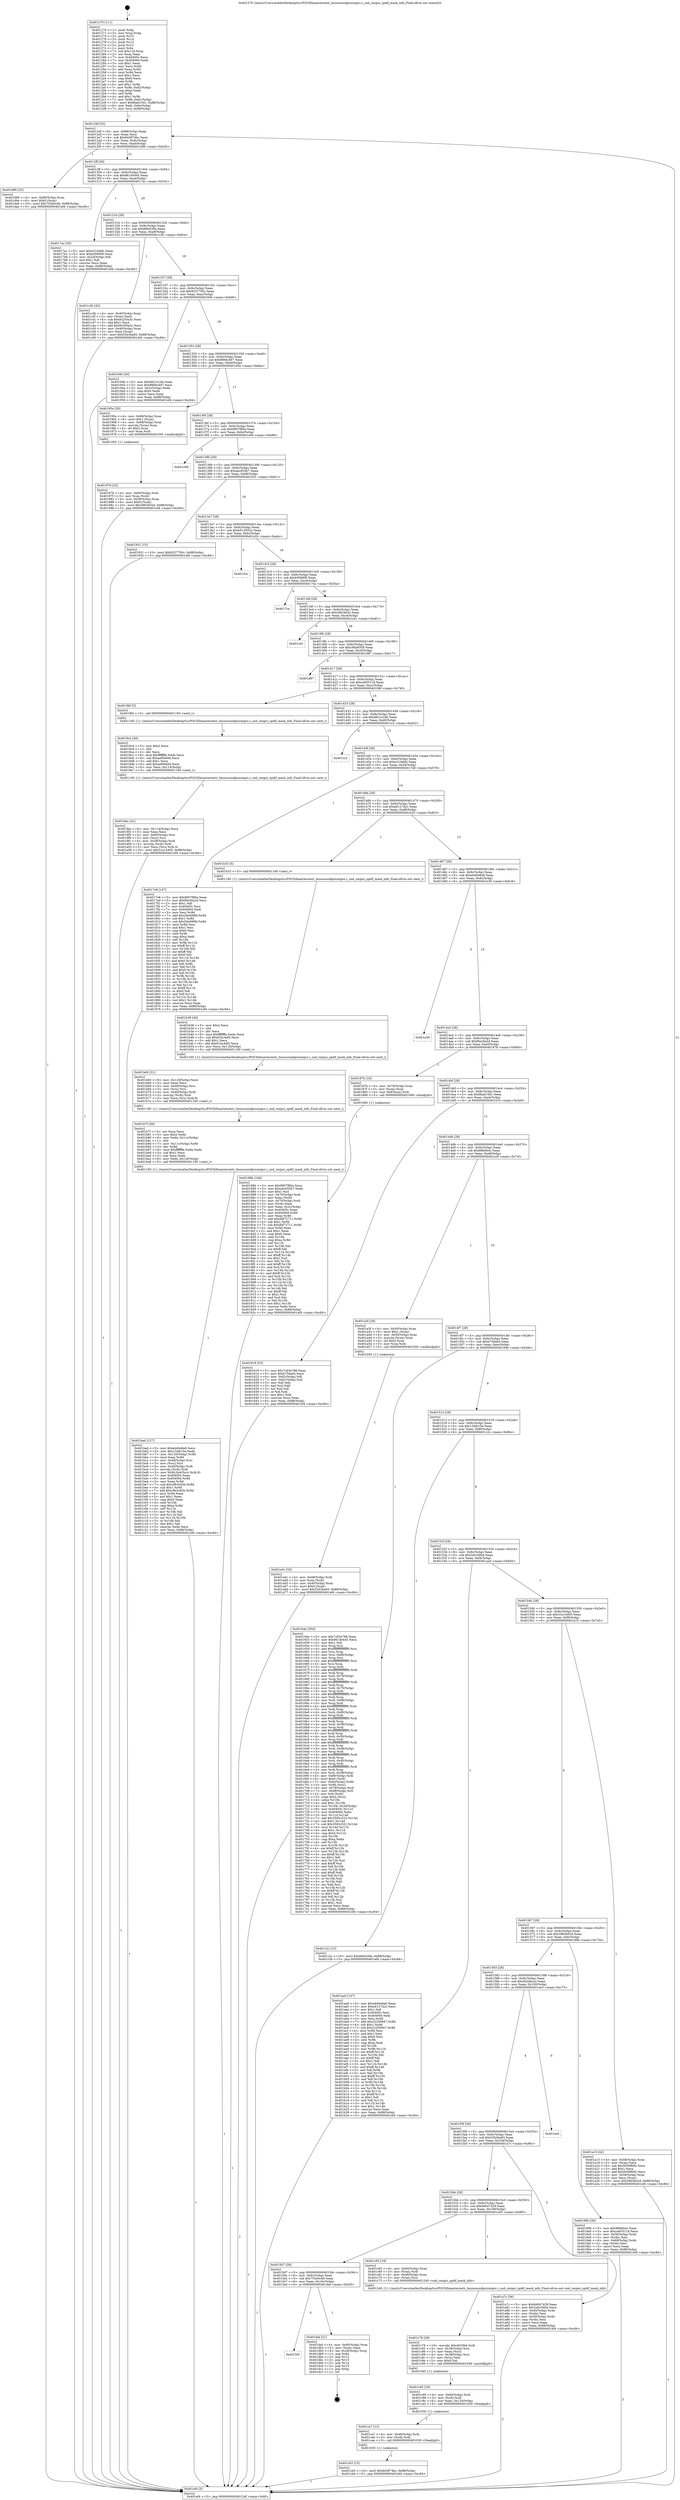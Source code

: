 digraph "0x401270" {
  label = "0x401270 (/mnt/c/Users/mathe/Desktop/tcc/POCII/binaries/extr_linuxsoundpcicmipci.c_snd_cmipci_spdif_mask_info_Final-ollvm.out::main(0))"
  labelloc = "t"
  node[shape=record]

  Entry [label="",width=0.3,height=0.3,shape=circle,fillcolor=black,style=filled]
  "0x4012df" [label="{
     0x4012df [32]\l
     | [instrs]\l
     &nbsp;&nbsp;0x4012df \<+6\>: mov -0x88(%rbp),%eax\l
     &nbsp;&nbsp;0x4012e5 \<+2\>: mov %eax,%ecx\l
     &nbsp;&nbsp;0x4012e7 \<+6\>: sub $0x843874bc,%ecx\l
     &nbsp;&nbsp;0x4012ed \<+6\>: mov %eax,-0x9c(%rbp)\l
     &nbsp;&nbsp;0x4012f3 \<+6\>: mov %ecx,-0xa0(%rbp)\l
     &nbsp;&nbsp;0x4012f9 \<+6\>: je 0000000000401d96 \<main+0xb26\>\l
  }"]
  "0x401d96" [label="{
     0x401d96 [25]\l
     | [instrs]\l
     &nbsp;&nbsp;0x401d96 \<+4\>: mov -0x80(%rbp),%rax\l
     &nbsp;&nbsp;0x401d9a \<+6\>: movl $0x0,(%rax)\l
     &nbsp;&nbsp;0x401da0 \<+10\>: movl $0x753e0c46,-0x88(%rbp)\l
     &nbsp;&nbsp;0x401daa \<+5\>: jmp 0000000000401ef4 \<main+0xc84\>\l
  }"]
  "0x4012ff" [label="{
     0x4012ff [28]\l
     | [instrs]\l
     &nbsp;&nbsp;0x4012ff \<+5\>: jmp 0000000000401304 \<main+0x94\>\l
     &nbsp;&nbsp;0x401304 \<+6\>: mov -0x9c(%rbp),%eax\l
     &nbsp;&nbsp;0x40130a \<+5\>: sub $0x86140445,%eax\l
     &nbsp;&nbsp;0x40130f \<+6\>: mov %eax,-0xa4(%rbp)\l
     &nbsp;&nbsp;0x401315 \<+6\>: je 00000000004017ac \<main+0x53c\>\l
  }"]
  Exit [label="",width=0.3,height=0.3,shape=circle,fillcolor=black,style=filled,peripheries=2]
  "0x4017ac" [label="{
     0x4017ac [30]\l
     | [instrs]\l
     &nbsp;&nbsp;0x4017ac \<+5\>: mov $0xe310abfc,%eax\l
     &nbsp;&nbsp;0x4017b1 \<+5\>: mov $0xb5f4f4f0,%ecx\l
     &nbsp;&nbsp;0x4017b6 \<+3\>: mov -0x2d(%rbp),%dl\l
     &nbsp;&nbsp;0x4017b9 \<+3\>: test $0x1,%dl\l
     &nbsp;&nbsp;0x4017bc \<+3\>: cmovne %ecx,%eax\l
     &nbsp;&nbsp;0x4017bf \<+6\>: mov %eax,-0x88(%rbp)\l
     &nbsp;&nbsp;0x4017c5 \<+5\>: jmp 0000000000401ef4 \<main+0xc84\>\l
  }"]
  "0x40131b" [label="{
     0x40131b [28]\l
     | [instrs]\l
     &nbsp;&nbsp;0x40131b \<+5\>: jmp 0000000000401320 \<main+0xb0\>\l
     &nbsp;&nbsp;0x401320 \<+6\>: mov -0x9c(%rbp),%eax\l
     &nbsp;&nbsp;0x401326 \<+5\>: sub $0x8fdc639a,%eax\l
     &nbsp;&nbsp;0x40132b \<+6\>: mov %eax,-0xa8(%rbp)\l
     &nbsp;&nbsp;0x401331 \<+6\>: je 0000000000401c3b \<main+0x9cb\>\l
  }"]
  "0x4015f3" [label="{
     0x4015f3\l
  }", style=dashed]
  "0x401c3b" [label="{
     0x401c3b [42]\l
     | [instrs]\l
     &nbsp;&nbsp;0x401c3b \<+4\>: mov -0x40(%rbp),%rax\l
     &nbsp;&nbsp;0x401c3f \<+2\>: mov (%rax),%ecx\l
     &nbsp;&nbsp;0x401c41 \<+6\>: sub $0x9c250a3c,%ecx\l
     &nbsp;&nbsp;0x401c47 \<+3\>: add $0x1,%ecx\l
     &nbsp;&nbsp;0x401c4a \<+6\>: add $0x9c250a3c,%ecx\l
     &nbsp;&nbsp;0x401c50 \<+4\>: mov -0x40(%rbp),%rax\l
     &nbsp;&nbsp;0x401c54 \<+2\>: mov %ecx,(%rax)\l
     &nbsp;&nbsp;0x401c56 \<+10\>: movl $0x52b3ba93,-0x88(%rbp)\l
     &nbsp;&nbsp;0x401c60 \<+5\>: jmp 0000000000401ef4 \<main+0xc84\>\l
  }"]
  "0x401337" [label="{
     0x401337 [28]\l
     | [instrs]\l
     &nbsp;&nbsp;0x401337 \<+5\>: jmp 000000000040133c \<main+0xcc\>\l
     &nbsp;&nbsp;0x40133c \<+6\>: mov -0x9c(%rbp),%eax\l
     &nbsp;&nbsp;0x401342 \<+5\>: sub $0x9237795c,%eax\l
     &nbsp;&nbsp;0x401347 \<+6\>: mov %eax,-0xac(%rbp)\l
     &nbsp;&nbsp;0x40134d \<+6\>: je 0000000000401940 \<main+0x6d0\>\l
  }"]
  "0x401daf" [label="{
     0x401daf [21]\l
     | [instrs]\l
     &nbsp;&nbsp;0x401daf \<+4\>: mov -0x80(%rbp),%rax\l
     &nbsp;&nbsp;0x401db3 \<+2\>: mov (%rax),%eax\l
     &nbsp;&nbsp;0x401db5 \<+4\>: lea -0x28(%rbp),%rsp\l
     &nbsp;&nbsp;0x401db9 \<+1\>: pop %rbx\l
     &nbsp;&nbsp;0x401dba \<+2\>: pop %r12\l
     &nbsp;&nbsp;0x401dbc \<+2\>: pop %r13\l
     &nbsp;&nbsp;0x401dbe \<+2\>: pop %r14\l
     &nbsp;&nbsp;0x401dc0 \<+2\>: pop %r15\l
     &nbsp;&nbsp;0x401dc2 \<+1\>: pop %rbp\l
     &nbsp;&nbsp;0x401dc3 \<+1\>: ret\l
  }"]
  "0x401940" [label="{
     0x401940 [30]\l
     | [instrs]\l
     &nbsp;&nbsp;0x401940 \<+5\>: mov $0xd921e1b6,%eax\l
     &nbsp;&nbsp;0x401945 \<+5\>: mov $0x9884c497,%ecx\l
     &nbsp;&nbsp;0x40194a \<+3\>: mov -0x2c(%rbp),%edx\l
     &nbsp;&nbsp;0x40194d \<+3\>: cmp $0x0,%edx\l
     &nbsp;&nbsp;0x401950 \<+3\>: cmove %ecx,%eax\l
     &nbsp;&nbsp;0x401953 \<+6\>: mov %eax,-0x88(%rbp)\l
     &nbsp;&nbsp;0x401959 \<+5\>: jmp 0000000000401ef4 \<main+0xc84\>\l
  }"]
  "0x401353" [label="{
     0x401353 [28]\l
     | [instrs]\l
     &nbsp;&nbsp;0x401353 \<+5\>: jmp 0000000000401358 \<main+0xe8\>\l
     &nbsp;&nbsp;0x401358 \<+6\>: mov -0x9c(%rbp),%eax\l
     &nbsp;&nbsp;0x40135e \<+5\>: sub $0x9884c497,%eax\l
     &nbsp;&nbsp;0x401363 \<+6\>: mov %eax,-0xb0(%rbp)\l
     &nbsp;&nbsp;0x401369 \<+6\>: je 000000000040195e \<main+0x6ee\>\l
  }"]
  "0x401cb3" [label="{
     0x401cb3 [15]\l
     | [instrs]\l
     &nbsp;&nbsp;0x401cb3 \<+10\>: movl $0x843874bc,-0x88(%rbp)\l
     &nbsp;&nbsp;0x401cbd \<+5\>: jmp 0000000000401ef4 \<main+0xc84\>\l
  }"]
  "0x40195e" [label="{
     0x40195e [29]\l
     | [instrs]\l
     &nbsp;&nbsp;0x40195e \<+4\>: mov -0x68(%rbp),%rax\l
     &nbsp;&nbsp;0x401962 \<+6\>: movl $0x1,(%rax)\l
     &nbsp;&nbsp;0x401968 \<+4\>: mov -0x68(%rbp),%rax\l
     &nbsp;&nbsp;0x40196c \<+3\>: movslq (%rax),%rax\l
     &nbsp;&nbsp;0x40196f \<+4\>: shl $0x2,%rax\l
     &nbsp;&nbsp;0x401973 \<+3\>: mov %rax,%rdi\l
     &nbsp;&nbsp;0x401976 \<+5\>: call 0000000000401050 \<malloc@plt\>\l
     | [calls]\l
     &nbsp;&nbsp;0x401050 \{1\} (unknown)\l
  }"]
  "0x40136f" [label="{
     0x40136f [28]\l
     | [instrs]\l
     &nbsp;&nbsp;0x40136f \<+5\>: jmp 0000000000401374 \<main+0x104\>\l
     &nbsp;&nbsp;0x401374 \<+6\>: mov -0x9c(%rbp),%eax\l
     &nbsp;&nbsp;0x40137a \<+5\>: sub $0x9907f80a,%eax\l
     &nbsp;&nbsp;0x40137f \<+6\>: mov %eax,-0xb4(%rbp)\l
     &nbsp;&nbsp;0x401385 \<+6\>: je 0000000000401e09 \<main+0xb99\>\l
  }"]
  "0x401ca7" [label="{
     0x401ca7 [12]\l
     | [instrs]\l
     &nbsp;&nbsp;0x401ca7 \<+4\>: mov -0x48(%rbp),%rdi\l
     &nbsp;&nbsp;0x401cab \<+3\>: mov (%rdi),%rdi\l
     &nbsp;&nbsp;0x401cae \<+5\>: call 0000000000401030 \<free@plt\>\l
     | [calls]\l
     &nbsp;&nbsp;0x401030 \{1\} (unknown)\l
  }"]
  "0x401e09" [label="{
     0x401e09\l
  }", style=dashed]
  "0x40138b" [label="{
     0x40138b [28]\l
     | [instrs]\l
     &nbsp;&nbsp;0x40138b \<+5\>: jmp 0000000000401390 \<main+0x120\>\l
     &nbsp;&nbsp;0x401390 \<+6\>: mov -0x9c(%rbp),%eax\l
     &nbsp;&nbsp;0x401396 \<+5\>: sub $0xabc655b7,%eax\l
     &nbsp;&nbsp;0x40139b \<+6\>: mov %eax,-0xb8(%rbp)\l
     &nbsp;&nbsp;0x4013a1 \<+6\>: je 0000000000401931 \<main+0x6c1\>\l
  }"]
  "0x401c95" [label="{
     0x401c95 [18]\l
     | [instrs]\l
     &nbsp;&nbsp;0x401c95 \<+4\>: mov -0x60(%rbp),%rdi\l
     &nbsp;&nbsp;0x401c99 \<+3\>: mov (%rdi),%rdi\l
     &nbsp;&nbsp;0x401c9c \<+6\>: mov %eax,-0x124(%rbp)\l
     &nbsp;&nbsp;0x401ca2 \<+5\>: call 0000000000401030 \<free@plt\>\l
     | [calls]\l
     &nbsp;&nbsp;0x401030 \{1\} (unknown)\l
  }"]
  "0x401931" [label="{
     0x401931 [15]\l
     | [instrs]\l
     &nbsp;&nbsp;0x401931 \<+10\>: movl $0x9237795c,-0x88(%rbp)\l
     &nbsp;&nbsp;0x40193b \<+5\>: jmp 0000000000401ef4 \<main+0xc84\>\l
  }"]
  "0x4013a7" [label="{
     0x4013a7 [28]\l
     | [instrs]\l
     &nbsp;&nbsp;0x4013a7 \<+5\>: jmp 00000000004013ac \<main+0x13c\>\l
     &nbsp;&nbsp;0x4013ac \<+6\>: mov -0x9c(%rbp),%eax\l
     &nbsp;&nbsp;0x4013b2 \<+5\>: sub $0xb0129322,%eax\l
     &nbsp;&nbsp;0x4013b7 \<+6\>: mov %eax,-0xbc(%rbp)\l
     &nbsp;&nbsp;0x4013bd \<+6\>: je 0000000000401d2c \<main+0xabc\>\l
  }"]
  "0x401c78" [label="{
     0x401c78 [29]\l
     | [instrs]\l
     &nbsp;&nbsp;0x401c78 \<+10\>: movabs $0x4020b6,%rdi\l
     &nbsp;&nbsp;0x401c82 \<+4\>: mov -0x38(%rbp),%rsi\l
     &nbsp;&nbsp;0x401c86 \<+2\>: mov %eax,(%rsi)\l
     &nbsp;&nbsp;0x401c88 \<+4\>: mov -0x38(%rbp),%rsi\l
     &nbsp;&nbsp;0x401c8c \<+2\>: mov (%rsi),%esi\l
     &nbsp;&nbsp;0x401c8e \<+2\>: mov $0x0,%al\l
     &nbsp;&nbsp;0x401c90 \<+5\>: call 0000000000401040 \<printf@plt\>\l
     | [calls]\l
     &nbsp;&nbsp;0x401040 \{1\} (unknown)\l
  }"]
  "0x401d2c" [label="{
     0x401d2c\l
  }", style=dashed]
  "0x4013c3" [label="{
     0x4013c3 [28]\l
     | [instrs]\l
     &nbsp;&nbsp;0x4013c3 \<+5\>: jmp 00000000004013c8 \<main+0x158\>\l
     &nbsp;&nbsp;0x4013c8 \<+6\>: mov -0x9c(%rbp),%eax\l
     &nbsp;&nbsp;0x4013ce \<+5\>: sub $0xb5f4f4f0,%eax\l
     &nbsp;&nbsp;0x4013d3 \<+6\>: mov %eax,-0xc0(%rbp)\l
     &nbsp;&nbsp;0x4013d9 \<+6\>: je 00000000004017ca \<main+0x55a\>\l
  }"]
  "0x4015d7" [label="{
     0x4015d7 [28]\l
     | [instrs]\l
     &nbsp;&nbsp;0x4015d7 \<+5\>: jmp 00000000004015dc \<main+0x36c\>\l
     &nbsp;&nbsp;0x4015dc \<+6\>: mov -0x9c(%rbp),%eax\l
     &nbsp;&nbsp;0x4015e2 \<+5\>: sub $0x753e0c46,%eax\l
     &nbsp;&nbsp;0x4015e7 \<+6\>: mov %eax,-0x10c(%rbp)\l
     &nbsp;&nbsp;0x4015ed \<+6\>: je 0000000000401daf \<main+0xb3f\>\l
  }"]
  "0x4017ca" [label="{
     0x4017ca\l
  }", style=dashed]
  "0x4013df" [label="{
     0x4013df [28]\l
     | [instrs]\l
     &nbsp;&nbsp;0x4013df \<+5\>: jmp 00000000004013e4 \<main+0x174\>\l
     &nbsp;&nbsp;0x4013e4 \<+6\>: mov -0x9c(%rbp),%eax\l
     &nbsp;&nbsp;0x4013ea \<+5\>: sub $0xc692463c,%eax\l
     &nbsp;&nbsp;0x4013ef \<+6\>: mov %eax,-0xc4(%rbp)\l
     &nbsp;&nbsp;0x4013f5 \<+6\>: je 0000000000401cd1 \<main+0xa61\>\l
  }"]
  "0x401c65" [label="{
     0x401c65 [19]\l
     | [instrs]\l
     &nbsp;&nbsp;0x401c65 \<+4\>: mov -0x60(%rbp),%rax\l
     &nbsp;&nbsp;0x401c69 \<+3\>: mov (%rax),%rdi\l
     &nbsp;&nbsp;0x401c6c \<+4\>: mov -0x48(%rbp),%rax\l
     &nbsp;&nbsp;0x401c70 \<+3\>: mov (%rax),%rsi\l
     &nbsp;&nbsp;0x401c73 \<+5\>: call 0000000000401240 \<snd_cmipci_spdif_mask_info\>\l
     | [calls]\l
     &nbsp;&nbsp;0x401240 \{1\} (/mnt/c/Users/mathe/Desktop/tcc/POCII/binaries/extr_linuxsoundpcicmipci.c_snd_cmipci_spdif_mask_info_Final-ollvm.out::snd_cmipci_spdif_mask_info)\l
  }"]
  "0x401cd1" [label="{
     0x401cd1\l
  }", style=dashed]
  "0x4013fb" [label="{
     0x4013fb [28]\l
     | [instrs]\l
     &nbsp;&nbsp;0x4013fb \<+5\>: jmp 0000000000401400 \<main+0x190\>\l
     &nbsp;&nbsp;0x401400 \<+6\>: mov -0x9c(%rbp),%eax\l
     &nbsp;&nbsp;0x401406 \<+5\>: sub $0xc9da9358,%eax\l
     &nbsp;&nbsp;0x40140b \<+6\>: mov %eax,-0xc8(%rbp)\l
     &nbsp;&nbsp;0x401411 \<+6\>: je 0000000000401d87 \<main+0xb17\>\l
  }"]
  "0x401bad" [label="{
     0x401bad [127]\l
     | [instrs]\l
     &nbsp;&nbsp;0x401bad \<+5\>: mov $0xeb40e6e6,%ecx\l
     &nbsp;&nbsp;0x401bb2 \<+5\>: mov $0x134fe15a,%edx\l
     &nbsp;&nbsp;0x401bb7 \<+7\>: mov -0x120(%rbp),%r8d\l
     &nbsp;&nbsp;0x401bbe \<+4\>: imul %eax,%r8d\l
     &nbsp;&nbsp;0x401bc2 \<+4\>: mov -0x48(%rbp),%rsi\l
     &nbsp;&nbsp;0x401bc6 \<+3\>: mov (%rsi),%rsi\l
     &nbsp;&nbsp;0x401bc9 \<+4\>: mov -0x40(%rbp),%rdi\l
     &nbsp;&nbsp;0x401bcd \<+3\>: movslq (%rdi),%rdi\l
     &nbsp;&nbsp;0x401bd0 \<+5\>: mov %r8d,0x4(%rsi,%rdi,8)\l
     &nbsp;&nbsp;0x401bd5 \<+7\>: mov 0x40405c,%eax\l
     &nbsp;&nbsp;0x401bdc \<+8\>: mov 0x404064,%r8d\l
     &nbsp;&nbsp;0x401be4 \<+3\>: mov %eax,%r9d\l
     &nbsp;&nbsp;0x401be7 \<+7\>: sub $0xc9b3c82b,%r9d\l
     &nbsp;&nbsp;0x401bee \<+4\>: sub $0x1,%r9d\l
     &nbsp;&nbsp;0x401bf2 \<+7\>: add $0xc9b3c82b,%r9d\l
     &nbsp;&nbsp;0x401bf9 \<+4\>: imul %r9d,%eax\l
     &nbsp;&nbsp;0x401bfd \<+3\>: and $0x1,%eax\l
     &nbsp;&nbsp;0x401c00 \<+3\>: cmp $0x0,%eax\l
     &nbsp;&nbsp;0x401c03 \<+4\>: sete %r10b\l
     &nbsp;&nbsp;0x401c07 \<+4\>: cmp $0xa,%r8d\l
     &nbsp;&nbsp;0x401c0b \<+4\>: setl %r11b\l
     &nbsp;&nbsp;0x401c0f \<+3\>: mov %r10b,%bl\l
     &nbsp;&nbsp;0x401c12 \<+3\>: and %r11b,%bl\l
     &nbsp;&nbsp;0x401c15 \<+3\>: xor %r11b,%r10b\l
     &nbsp;&nbsp;0x401c18 \<+3\>: or %r10b,%bl\l
     &nbsp;&nbsp;0x401c1b \<+3\>: test $0x1,%bl\l
     &nbsp;&nbsp;0x401c1e \<+3\>: cmovne %edx,%ecx\l
     &nbsp;&nbsp;0x401c21 \<+6\>: mov %ecx,-0x88(%rbp)\l
     &nbsp;&nbsp;0x401c27 \<+5\>: jmp 0000000000401ef4 \<main+0xc84\>\l
  }"]
  "0x401d87" [label="{
     0x401d87\l
  }", style=dashed]
  "0x401417" [label="{
     0x401417 [28]\l
     | [instrs]\l
     &nbsp;&nbsp;0x401417 \<+5\>: jmp 000000000040141c \<main+0x1ac\>\l
     &nbsp;&nbsp;0x40141c \<+6\>: mov -0x9c(%rbp),%eax\l
     &nbsp;&nbsp;0x401422 \<+5\>: sub $0xca655118,%eax\l
     &nbsp;&nbsp;0x401427 \<+6\>: mov %eax,-0xcc(%rbp)\l
     &nbsp;&nbsp;0x40142d \<+6\>: je 00000000004019bf \<main+0x74f\>\l
  }"]
  "0x401b7f" [label="{
     0x401b7f [46]\l
     | [instrs]\l
     &nbsp;&nbsp;0x401b7f \<+2\>: xor %ecx,%ecx\l
     &nbsp;&nbsp;0x401b81 \<+5\>: mov $0x2,%edx\l
     &nbsp;&nbsp;0x401b86 \<+6\>: mov %edx,-0x11c(%rbp)\l
     &nbsp;&nbsp;0x401b8c \<+1\>: cltd\l
     &nbsp;&nbsp;0x401b8d \<+7\>: mov -0x11c(%rbp),%r8d\l
     &nbsp;&nbsp;0x401b94 \<+3\>: idiv %r8d\l
     &nbsp;&nbsp;0x401b97 \<+6\>: imul $0xfffffffe,%edx,%edx\l
     &nbsp;&nbsp;0x401b9d \<+3\>: sub $0x1,%ecx\l
     &nbsp;&nbsp;0x401ba0 \<+2\>: sub %ecx,%edx\l
     &nbsp;&nbsp;0x401ba2 \<+6\>: mov %edx,-0x120(%rbp)\l
     &nbsp;&nbsp;0x401ba8 \<+5\>: call 0000000000401160 \<next_i\>\l
     | [calls]\l
     &nbsp;&nbsp;0x401160 \{1\} (/mnt/c/Users/mathe/Desktop/tcc/POCII/binaries/extr_linuxsoundpcicmipci.c_snd_cmipci_spdif_mask_info_Final-ollvm.out::next_i)\l
  }"]
  "0x4019bf" [label="{
     0x4019bf [5]\l
     | [instrs]\l
     &nbsp;&nbsp;0x4019bf \<+5\>: call 0000000000401160 \<next_i\>\l
     | [calls]\l
     &nbsp;&nbsp;0x401160 \{1\} (/mnt/c/Users/mathe/Desktop/tcc/POCII/binaries/extr_linuxsoundpcicmipci.c_snd_cmipci_spdif_mask_info_Final-ollvm.out::next_i)\l
  }"]
  "0x401433" [label="{
     0x401433 [28]\l
     | [instrs]\l
     &nbsp;&nbsp;0x401433 \<+5\>: jmp 0000000000401438 \<main+0x1c8\>\l
     &nbsp;&nbsp;0x401438 \<+6\>: mov -0x9c(%rbp),%eax\l
     &nbsp;&nbsp;0x40143e \<+5\>: sub $0xd921e1b6,%eax\l
     &nbsp;&nbsp;0x401443 \<+6\>: mov %eax,-0xd0(%rbp)\l
     &nbsp;&nbsp;0x401449 \<+6\>: je 0000000000401cc2 \<main+0xa52\>\l
  }"]
  "0x401b60" [label="{
     0x401b60 [31]\l
     | [instrs]\l
     &nbsp;&nbsp;0x401b60 \<+6\>: mov -0x118(%rbp),%ecx\l
     &nbsp;&nbsp;0x401b66 \<+3\>: imul %eax,%ecx\l
     &nbsp;&nbsp;0x401b69 \<+4\>: mov -0x48(%rbp),%rsi\l
     &nbsp;&nbsp;0x401b6d \<+3\>: mov (%rsi),%rsi\l
     &nbsp;&nbsp;0x401b70 \<+4\>: mov -0x40(%rbp),%rdi\l
     &nbsp;&nbsp;0x401b74 \<+3\>: movslq (%rdi),%rdi\l
     &nbsp;&nbsp;0x401b77 \<+3\>: mov %ecx,(%rsi,%rdi,8)\l
     &nbsp;&nbsp;0x401b7a \<+5\>: call 0000000000401160 \<next_i\>\l
     | [calls]\l
     &nbsp;&nbsp;0x401160 \{1\} (/mnt/c/Users/mathe/Desktop/tcc/POCII/binaries/extr_linuxsoundpcicmipci.c_snd_cmipci_spdif_mask_info_Final-ollvm.out::next_i)\l
  }"]
  "0x401cc2" [label="{
     0x401cc2\l
  }", style=dashed]
  "0x40144f" [label="{
     0x40144f [28]\l
     | [instrs]\l
     &nbsp;&nbsp;0x40144f \<+5\>: jmp 0000000000401454 \<main+0x1e4\>\l
     &nbsp;&nbsp;0x401454 \<+6\>: mov -0x9c(%rbp),%eax\l
     &nbsp;&nbsp;0x40145a \<+5\>: sub $0xe310abfc,%eax\l
     &nbsp;&nbsp;0x40145f \<+6\>: mov %eax,-0xd4(%rbp)\l
     &nbsp;&nbsp;0x401465 \<+6\>: je 00000000004017e8 \<main+0x578\>\l
  }"]
  "0x401b38" [label="{
     0x401b38 [40]\l
     | [instrs]\l
     &nbsp;&nbsp;0x401b38 \<+5\>: mov $0x2,%ecx\l
     &nbsp;&nbsp;0x401b3d \<+1\>: cltd\l
     &nbsp;&nbsp;0x401b3e \<+2\>: idiv %ecx\l
     &nbsp;&nbsp;0x401b40 \<+6\>: imul $0xfffffffe,%edx,%ecx\l
     &nbsp;&nbsp;0x401b46 \<+6\>: sub $0x61bc4df3,%ecx\l
     &nbsp;&nbsp;0x401b4c \<+3\>: add $0x1,%ecx\l
     &nbsp;&nbsp;0x401b4f \<+6\>: add $0x61bc4df3,%ecx\l
     &nbsp;&nbsp;0x401b55 \<+6\>: mov %ecx,-0x118(%rbp)\l
     &nbsp;&nbsp;0x401b5b \<+5\>: call 0000000000401160 \<next_i\>\l
     | [calls]\l
     &nbsp;&nbsp;0x401160 \{1\} (/mnt/c/Users/mathe/Desktop/tcc/POCII/binaries/extr_linuxsoundpcicmipci.c_snd_cmipci_spdif_mask_info_Final-ollvm.out::next_i)\l
  }"]
  "0x4017e8" [label="{
     0x4017e8 [147]\l
     | [instrs]\l
     &nbsp;&nbsp;0x4017e8 \<+5\>: mov $0x9907f80a,%eax\l
     &nbsp;&nbsp;0x4017ed \<+5\>: mov $0xf0e26a2d,%ecx\l
     &nbsp;&nbsp;0x4017f2 \<+2\>: mov $0x1,%dl\l
     &nbsp;&nbsp;0x4017f4 \<+7\>: mov 0x40405c,%esi\l
     &nbsp;&nbsp;0x4017fb \<+7\>: mov 0x404064,%edi\l
     &nbsp;&nbsp;0x401802 \<+3\>: mov %esi,%r8d\l
     &nbsp;&nbsp;0x401805 \<+7\>: add $0x20e499fd,%r8d\l
     &nbsp;&nbsp;0x40180c \<+4\>: sub $0x1,%r8d\l
     &nbsp;&nbsp;0x401810 \<+7\>: sub $0x20e499fd,%r8d\l
     &nbsp;&nbsp;0x401817 \<+4\>: imul %r8d,%esi\l
     &nbsp;&nbsp;0x40181b \<+3\>: and $0x1,%esi\l
     &nbsp;&nbsp;0x40181e \<+3\>: cmp $0x0,%esi\l
     &nbsp;&nbsp;0x401821 \<+4\>: sete %r9b\l
     &nbsp;&nbsp;0x401825 \<+3\>: cmp $0xa,%edi\l
     &nbsp;&nbsp;0x401828 \<+4\>: setl %r10b\l
     &nbsp;&nbsp;0x40182c \<+3\>: mov %r9b,%r11b\l
     &nbsp;&nbsp;0x40182f \<+4\>: xor $0xff,%r11b\l
     &nbsp;&nbsp;0x401833 \<+3\>: mov %r10b,%bl\l
     &nbsp;&nbsp;0x401836 \<+3\>: xor $0xff,%bl\l
     &nbsp;&nbsp;0x401839 \<+3\>: xor $0x0,%dl\l
     &nbsp;&nbsp;0x40183c \<+3\>: mov %r11b,%r14b\l
     &nbsp;&nbsp;0x40183f \<+4\>: and $0x0,%r14b\l
     &nbsp;&nbsp;0x401843 \<+3\>: and %dl,%r9b\l
     &nbsp;&nbsp;0x401846 \<+3\>: mov %bl,%r15b\l
     &nbsp;&nbsp;0x401849 \<+4\>: and $0x0,%r15b\l
     &nbsp;&nbsp;0x40184d \<+3\>: and %dl,%r10b\l
     &nbsp;&nbsp;0x401850 \<+3\>: or %r9b,%r14b\l
     &nbsp;&nbsp;0x401853 \<+3\>: or %r10b,%r15b\l
     &nbsp;&nbsp;0x401856 \<+3\>: xor %r15b,%r14b\l
     &nbsp;&nbsp;0x401859 \<+3\>: or %bl,%r11b\l
     &nbsp;&nbsp;0x40185c \<+4\>: xor $0xff,%r11b\l
     &nbsp;&nbsp;0x401860 \<+3\>: or $0x0,%dl\l
     &nbsp;&nbsp;0x401863 \<+3\>: and %dl,%r11b\l
     &nbsp;&nbsp;0x401866 \<+3\>: or %r11b,%r14b\l
     &nbsp;&nbsp;0x401869 \<+4\>: test $0x1,%r14b\l
     &nbsp;&nbsp;0x40186d \<+3\>: cmovne %ecx,%eax\l
     &nbsp;&nbsp;0x401870 \<+6\>: mov %eax,-0x88(%rbp)\l
     &nbsp;&nbsp;0x401876 \<+5\>: jmp 0000000000401ef4 \<main+0xc84\>\l
  }"]
  "0x40146b" [label="{
     0x40146b [28]\l
     | [instrs]\l
     &nbsp;&nbsp;0x40146b \<+5\>: jmp 0000000000401470 \<main+0x200\>\l
     &nbsp;&nbsp;0x401470 \<+6\>: mov -0x9c(%rbp),%eax\l
     &nbsp;&nbsp;0x401476 \<+5\>: sub $0xe6127d2c,%eax\l
     &nbsp;&nbsp;0x40147b \<+6\>: mov %eax,-0xd8(%rbp)\l
     &nbsp;&nbsp;0x401481 \<+6\>: je 0000000000401b33 \<main+0x8c3\>\l
  }"]
  "0x4015bb" [label="{
     0x4015bb [28]\l
     | [instrs]\l
     &nbsp;&nbsp;0x4015bb \<+5\>: jmp 00000000004015c0 \<main+0x350\>\l
     &nbsp;&nbsp;0x4015c0 \<+6\>: mov -0x9c(%rbp),%eax\l
     &nbsp;&nbsp;0x4015c6 \<+5\>: sub $0x6d047429,%eax\l
     &nbsp;&nbsp;0x4015cb \<+6\>: mov %eax,-0x108(%rbp)\l
     &nbsp;&nbsp;0x4015d1 \<+6\>: je 0000000000401c65 \<main+0x9f5\>\l
  }"]
  "0x401b33" [label="{
     0x401b33 [5]\l
     | [instrs]\l
     &nbsp;&nbsp;0x401b33 \<+5\>: call 0000000000401160 \<next_i\>\l
     | [calls]\l
     &nbsp;&nbsp;0x401160 \{1\} (/mnt/c/Users/mathe/Desktop/tcc/POCII/binaries/extr_linuxsoundpcicmipci.c_snd_cmipci_spdif_mask_info_Final-ollvm.out::next_i)\l
  }"]
  "0x401487" [label="{
     0x401487 [28]\l
     | [instrs]\l
     &nbsp;&nbsp;0x401487 \<+5\>: jmp 000000000040148c \<main+0x21c\>\l
     &nbsp;&nbsp;0x40148c \<+6\>: mov -0x9c(%rbp),%eax\l
     &nbsp;&nbsp;0x401492 \<+5\>: sub $0xeb40e6e6,%eax\l
     &nbsp;&nbsp;0x401497 \<+6\>: mov %eax,-0xdc(%rbp)\l
     &nbsp;&nbsp;0x40149d \<+6\>: je 0000000000401e39 \<main+0xbc9\>\l
  }"]
  "0x401a7c" [label="{
     0x401a7c [36]\l
     | [instrs]\l
     &nbsp;&nbsp;0x401a7c \<+5\>: mov $0x6d047429,%eax\l
     &nbsp;&nbsp;0x401a81 \<+5\>: mov $0x2a5c56b4,%ecx\l
     &nbsp;&nbsp;0x401a86 \<+4\>: mov -0x40(%rbp),%rdx\l
     &nbsp;&nbsp;0x401a8a \<+2\>: mov (%rdx),%esi\l
     &nbsp;&nbsp;0x401a8c \<+4\>: mov -0x50(%rbp),%rdx\l
     &nbsp;&nbsp;0x401a90 \<+2\>: cmp (%rdx),%esi\l
     &nbsp;&nbsp;0x401a92 \<+3\>: cmovl %ecx,%eax\l
     &nbsp;&nbsp;0x401a95 \<+6\>: mov %eax,-0x88(%rbp)\l
     &nbsp;&nbsp;0x401a9b \<+5\>: jmp 0000000000401ef4 \<main+0xc84\>\l
  }"]
  "0x401e39" [label="{
     0x401e39\l
  }", style=dashed]
  "0x4014a3" [label="{
     0x4014a3 [28]\l
     | [instrs]\l
     &nbsp;&nbsp;0x4014a3 \<+5\>: jmp 00000000004014a8 \<main+0x238\>\l
     &nbsp;&nbsp;0x4014a8 \<+6\>: mov -0x9c(%rbp),%eax\l
     &nbsp;&nbsp;0x4014ae \<+5\>: sub $0xf0e26a2d,%eax\l
     &nbsp;&nbsp;0x4014b3 \<+6\>: mov %eax,-0xe0(%rbp)\l
     &nbsp;&nbsp;0x4014b9 \<+6\>: je 000000000040187b \<main+0x60b\>\l
  }"]
  "0x40159f" [label="{
     0x40159f [28]\l
     | [instrs]\l
     &nbsp;&nbsp;0x40159f \<+5\>: jmp 00000000004015a4 \<main+0x334\>\l
     &nbsp;&nbsp;0x4015a4 \<+6\>: mov -0x9c(%rbp),%eax\l
     &nbsp;&nbsp;0x4015aa \<+5\>: sub $0x52b3ba93,%eax\l
     &nbsp;&nbsp;0x4015af \<+6\>: mov %eax,-0x104(%rbp)\l
     &nbsp;&nbsp;0x4015b5 \<+6\>: je 0000000000401a7c \<main+0x80c\>\l
  }"]
  "0x40187b" [label="{
     0x40187b [16]\l
     | [instrs]\l
     &nbsp;&nbsp;0x40187b \<+4\>: mov -0x78(%rbp),%rax\l
     &nbsp;&nbsp;0x40187f \<+3\>: mov (%rax),%rax\l
     &nbsp;&nbsp;0x401882 \<+4\>: mov 0x8(%rax),%rdi\l
     &nbsp;&nbsp;0x401886 \<+5\>: call 0000000000401060 \<atoi@plt\>\l
     | [calls]\l
     &nbsp;&nbsp;0x401060 \{1\} (unknown)\l
  }"]
  "0x4014bf" [label="{
     0x4014bf [28]\l
     | [instrs]\l
     &nbsp;&nbsp;0x4014bf \<+5\>: jmp 00000000004014c4 \<main+0x254\>\l
     &nbsp;&nbsp;0x4014c4 \<+6\>: mov -0x9c(%rbp),%eax\l
     &nbsp;&nbsp;0x4014ca \<+5\>: sub $0xfbad15d1,%eax\l
     &nbsp;&nbsp;0x4014cf \<+6\>: mov %eax,-0xe4(%rbp)\l
     &nbsp;&nbsp;0x4014d5 \<+6\>: je 0000000000401619 \<main+0x3a9\>\l
  }"]
  "0x401ee5" [label="{
     0x401ee5\l
  }", style=dashed]
  "0x401619" [label="{
     0x401619 [53]\l
     | [instrs]\l
     &nbsp;&nbsp;0x401619 \<+5\>: mov $0x7c63e788,%eax\l
     &nbsp;&nbsp;0x40161e \<+5\>: mov $0xb75dab4,%ecx\l
     &nbsp;&nbsp;0x401623 \<+6\>: mov -0x82(%rbp),%dl\l
     &nbsp;&nbsp;0x401629 \<+7\>: mov -0x81(%rbp),%sil\l
     &nbsp;&nbsp;0x401630 \<+3\>: mov %dl,%dil\l
     &nbsp;&nbsp;0x401633 \<+3\>: and %sil,%dil\l
     &nbsp;&nbsp;0x401636 \<+3\>: xor %sil,%dl\l
     &nbsp;&nbsp;0x401639 \<+3\>: or %dl,%dil\l
     &nbsp;&nbsp;0x40163c \<+4\>: test $0x1,%dil\l
     &nbsp;&nbsp;0x401640 \<+3\>: cmovne %ecx,%eax\l
     &nbsp;&nbsp;0x401643 \<+6\>: mov %eax,-0x88(%rbp)\l
     &nbsp;&nbsp;0x401649 \<+5\>: jmp 0000000000401ef4 \<main+0xc84\>\l
  }"]
  "0x4014db" [label="{
     0x4014db [28]\l
     | [instrs]\l
     &nbsp;&nbsp;0x4014db \<+5\>: jmp 00000000004014e0 \<main+0x270\>\l
     &nbsp;&nbsp;0x4014e0 \<+6\>: mov -0x9c(%rbp),%eax\l
     &nbsp;&nbsp;0x4014e6 \<+5\>: sub $0x89b944c,%eax\l
     &nbsp;&nbsp;0x4014eb \<+6\>: mov %eax,-0xe8(%rbp)\l
     &nbsp;&nbsp;0x4014f1 \<+6\>: je 0000000000401a3f \<main+0x7cf\>\l
  }"]
  "0x401ef4" [label="{
     0x401ef4 [5]\l
     | [instrs]\l
     &nbsp;&nbsp;0x401ef4 \<+5\>: jmp 00000000004012df \<main+0x6f\>\l
  }"]
  "0x401270" [label="{
     0x401270 [111]\l
     | [instrs]\l
     &nbsp;&nbsp;0x401270 \<+1\>: push %rbp\l
     &nbsp;&nbsp;0x401271 \<+3\>: mov %rsp,%rbp\l
     &nbsp;&nbsp;0x401274 \<+2\>: push %r15\l
     &nbsp;&nbsp;0x401276 \<+2\>: push %r14\l
     &nbsp;&nbsp;0x401278 \<+2\>: push %r13\l
     &nbsp;&nbsp;0x40127a \<+2\>: push %r12\l
     &nbsp;&nbsp;0x40127c \<+1\>: push %rbx\l
     &nbsp;&nbsp;0x40127d \<+7\>: sub $0x118,%rsp\l
     &nbsp;&nbsp;0x401284 \<+2\>: xor %eax,%eax\l
     &nbsp;&nbsp;0x401286 \<+7\>: mov 0x40405c,%ecx\l
     &nbsp;&nbsp;0x40128d \<+7\>: mov 0x404064,%edx\l
     &nbsp;&nbsp;0x401294 \<+3\>: sub $0x1,%eax\l
     &nbsp;&nbsp;0x401297 \<+3\>: mov %ecx,%r8d\l
     &nbsp;&nbsp;0x40129a \<+3\>: add %eax,%r8d\l
     &nbsp;&nbsp;0x40129d \<+4\>: imul %r8d,%ecx\l
     &nbsp;&nbsp;0x4012a1 \<+3\>: and $0x1,%ecx\l
     &nbsp;&nbsp;0x4012a4 \<+3\>: cmp $0x0,%ecx\l
     &nbsp;&nbsp;0x4012a7 \<+4\>: sete %r9b\l
     &nbsp;&nbsp;0x4012ab \<+4\>: and $0x1,%r9b\l
     &nbsp;&nbsp;0x4012af \<+7\>: mov %r9b,-0x82(%rbp)\l
     &nbsp;&nbsp;0x4012b6 \<+3\>: cmp $0xa,%edx\l
     &nbsp;&nbsp;0x4012b9 \<+4\>: setl %r9b\l
     &nbsp;&nbsp;0x4012bd \<+4\>: and $0x1,%r9b\l
     &nbsp;&nbsp;0x4012c1 \<+7\>: mov %r9b,-0x81(%rbp)\l
     &nbsp;&nbsp;0x4012c8 \<+10\>: movl $0xfbad15d1,-0x88(%rbp)\l
     &nbsp;&nbsp;0x4012d2 \<+6\>: mov %edi,-0x8c(%rbp)\l
     &nbsp;&nbsp;0x4012d8 \<+7\>: mov %rsi,-0x98(%rbp)\l
  }"]
  "0x401a5c" [label="{
     0x401a5c [32]\l
     | [instrs]\l
     &nbsp;&nbsp;0x401a5c \<+4\>: mov -0x48(%rbp),%rdi\l
     &nbsp;&nbsp;0x401a60 \<+3\>: mov %rax,(%rdi)\l
     &nbsp;&nbsp;0x401a63 \<+4\>: mov -0x40(%rbp),%rax\l
     &nbsp;&nbsp;0x401a67 \<+6\>: movl $0x0,(%rax)\l
     &nbsp;&nbsp;0x401a6d \<+10\>: movl $0x52b3ba93,-0x88(%rbp)\l
     &nbsp;&nbsp;0x401a77 \<+5\>: jmp 0000000000401ef4 \<main+0xc84\>\l
  }"]
  "0x401a3f" [label="{
     0x401a3f [29]\l
     | [instrs]\l
     &nbsp;&nbsp;0x401a3f \<+4\>: mov -0x50(%rbp),%rax\l
     &nbsp;&nbsp;0x401a43 \<+6\>: movl $0x1,(%rax)\l
     &nbsp;&nbsp;0x401a49 \<+4\>: mov -0x50(%rbp),%rax\l
     &nbsp;&nbsp;0x401a4d \<+3\>: movslq (%rax),%rax\l
     &nbsp;&nbsp;0x401a50 \<+4\>: shl $0x3,%rax\l
     &nbsp;&nbsp;0x401a54 \<+3\>: mov %rax,%rdi\l
     &nbsp;&nbsp;0x401a57 \<+5\>: call 0000000000401050 \<malloc@plt\>\l
     | [calls]\l
     &nbsp;&nbsp;0x401050 \{1\} (unknown)\l
  }"]
  "0x4014f7" [label="{
     0x4014f7 [28]\l
     | [instrs]\l
     &nbsp;&nbsp;0x4014f7 \<+5\>: jmp 00000000004014fc \<main+0x28c\>\l
     &nbsp;&nbsp;0x4014fc \<+6\>: mov -0x9c(%rbp),%eax\l
     &nbsp;&nbsp;0x401502 \<+5\>: sub $0xb75dab4,%eax\l
     &nbsp;&nbsp;0x401507 \<+6\>: mov %eax,-0xec(%rbp)\l
     &nbsp;&nbsp;0x40150d \<+6\>: je 000000000040164e \<main+0x3de\>\l
  }"]
  "0x4019ec" [label="{
     0x4019ec [41]\l
     | [instrs]\l
     &nbsp;&nbsp;0x4019ec \<+6\>: mov -0x114(%rbp),%ecx\l
     &nbsp;&nbsp;0x4019f2 \<+3\>: imul %eax,%ecx\l
     &nbsp;&nbsp;0x4019f5 \<+4\>: mov -0x60(%rbp),%rsi\l
     &nbsp;&nbsp;0x4019f9 \<+3\>: mov (%rsi),%rsi\l
     &nbsp;&nbsp;0x4019fc \<+4\>: mov -0x58(%rbp),%rdi\l
     &nbsp;&nbsp;0x401a00 \<+3\>: movslq (%rdi),%rdi\l
     &nbsp;&nbsp;0x401a03 \<+3\>: mov %ecx,(%rsi,%rdi,4)\l
     &nbsp;&nbsp;0x401a06 \<+10\>: movl $0x31a14405,-0x88(%rbp)\l
     &nbsp;&nbsp;0x401a10 \<+5\>: jmp 0000000000401ef4 \<main+0xc84\>\l
  }"]
  "0x40164e" [label="{
     0x40164e [350]\l
     | [instrs]\l
     &nbsp;&nbsp;0x40164e \<+5\>: mov $0x7c63e788,%eax\l
     &nbsp;&nbsp;0x401653 \<+5\>: mov $0x86140445,%ecx\l
     &nbsp;&nbsp;0x401658 \<+2\>: mov $0x1,%dl\l
     &nbsp;&nbsp;0x40165a \<+3\>: mov %rsp,%rsi\l
     &nbsp;&nbsp;0x40165d \<+4\>: add $0xfffffffffffffff0,%rsi\l
     &nbsp;&nbsp;0x401661 \<+3\>: mov %rsi,%rsp\l
     &nbsp;&nbsp;0x401664 \<+4\>: mov %rsi,-0x80(%rbp)\l
     &nbsp;&nbsp;0x401668 \<+3\>: mov %rsp,%rsi\l
     &nbsp;&nbsp;0x40166b \<+4\>: add $0xfffffffffffffff0,%rsi\l
     &nbsp;&nbsp;0x40166f \<+3\>: mov %rsi,%rsp\l
     &nbsp;&nbsp;0x401672 \<+3\>: mov %rsp,%rdi\l
     &nbsp;&nbsp;0x401675 \<+4\>: add $0xfffffffffffffff0,%rdi\l
     &nbsp;&nbsp;0x401679 \<+3\>: mov %rdi,%rsp\l
     &nbsp;&nbsp;0x40167c \<+4\>: mov %rdi,-0x78(%rbp)\l
     &nbsp;&nbsp;0x401680 \<+3\>: mov %rsp,%rdi\l
     &nbsp;&nbsp;0x401683 \<+4\>: add $0xfffffffffffffff0,%rdi\l
     &nbsp;&nbsp;0x401687 \<+3\>: mov %rdi,%rsp\l
     &nbsp;&nbsp;0x40168a \<+4\>: mov %rdi,-0x70(%rbp)\l
     &nbsp;&nbsp;0x40168e \<+3\>: mov %rsp,%rdi\l
     &nbsp;&nbsp;0x401691 \<+4\>: add $0xfffffffffffffff0,%rdi\l
     &nbsp;&nbsp;0x401695 \<+3\>: mov %rdi,%rsp\l
     &nbsp;&nbsp;0x401698 \<+4\>: mov %rdi,-0x68(%rbp)\l
     &nbsp;&nbsp;0x40169c \<+3\>: mov %rsp,%rdi\l
     &nbsp;&nbsp;0x40169f \<+4\>: add $0xfffffffffffffff0,%rdi\l
     &nbsp;&nbsp;0x4016a3 \<+3\>: mov %rdi,%rsp\l
     &nbsp;&nbsp;0x4016a6 \<+4\>: mov %rdi,-0x60(%rbp)\l
     &nbsp;&nbsp;0x4016aa \<+3\>: mov %rsp,%rdi\l
     &nbsp;&nbsp;0x4016ad \<+4\>: add $0xfffffffffffffff0,%rdi\l
     &nbsp;&nbsp;0x4016b1 \<+3\>: mov %rdi,%rsp\l
     &nbsp;&nbsp;0x4016b4 \<+4\>: mov %rdi,-0x58(%rbp)\l
     &nbsp;&nbsp;0x4016b8 \<+3\>: mov %rsp,%rdi\l
     &nbsp;&nbsp;0x4016bb \<+4\>: add $0xfffffffffffffff0,%rdi\l
     &nbsp;&nbsp;0x4016bf \<+3\>: mov %rdi,%rsp\l
     &nbsp;&nbsp;0x4016c2 \<+4\>: mov %rdi,-0x50(%rbp)\l
     &nbsp;&nbsp;0x4016c6 \<+3\>: mov %rsp,%rdi\l
     &nbsp;&nbsp;0x4016c9 \<+4\>: add $0xfffffffffffffff0,%rdi\l
     &nbsp;&nbsp;0x4016cd \<+3\>: mov %rdi,%rsp\l
     &nbsp;&nbsp;0x4016d0 \<+4\>: mov %rdi,-0x48(%rbp)\l
     &nbsp;&nbsp;0x4016d4 \<+3\>: mov %rsp,%rdi\l
     &nbsp;&nbsp;0x4016d7 \<+4\>: add $0xfffffffffffffff0,%rdi\l
     &nbsp;&nbsp;0x4016db \<+3\>: mov %rdi,%rsp\l
     &nbsp;&nbsp;0x4016de \<+4\>: mov %rdi,-0x40(%rbp)\l
     &nbsp;&nbsp;0x4016e2 \<+3\>: mov %rsp,%rdi\l
     &nbsp;&nbsp;0x4016e5 \<+4\>: add $0xfffffffffffffff0,%rdi\l
     &nbsp;&nbsp;0x4016e9 \<+3\>: mov %rdi,%rsp\l
     &nbsp;&nbsp;0x4016ec \<+4\>: mov %rdi,-0x38(%rbp)\l
     &nbsp;&nbsp;0x4016f0 \<+4\>: mov -0x80(%rbp),%rdi\l
     &nbsp;&nbsp;0x4016f4 \<+6\>: movl $0x0,(%rdi)\l
     &nbsp;&nbsp;0x4016fa \<+7\>: mov -0x8c(%rbp),%r8d\l
     &nbsp;&nbsp;0x401701 \<+3\>: mov %r8d,(%rsi)\l
     &nbsp;&nbsp;0x401704 \<+4\>: mov -0x78(%rbp),%rdi\l
     &nbsp;&nbsp;0x401708 \<+7\>: mov -0x98(%rbp),%r9\l
     &nbsp;&nbsp;0x40170f \<+3\>: mov %r9,(%rdi)\l
     &nbsp;&nbsp;0x401712 \<+3\>: cmpl $0x2,(%rsi)\l
     &nbsp;&nbsp;0x401715 \<+4\>: setne %r10b\l
     &nbsp;&nbsp;0x401719 \<+4\>: and $0x1,%r10b\l
     &nbsp;&nbsp;0x40171d \<+4\>: mov %r10b,-0x2d(%rbp)\l
     &nbsp;&nbsp;0x401721 \<+8\>: mov 0x40405c,%r11d\l
     &nbsp;&nbsp;0x401729 \<+7\>: mov 0x404064,%ebx\l
     &nbsp;&nbsp;0x401730 \<+3\>: mov %r11d,%r14d\l
     &nbsp;&nbsp;0x401733 \<+7\>: add $0x3592c522,%r14d\l
     &nbsp;&nbsp;0x40173a \<+4\>: sub $0x1,%r14d\l
     &nbsp;&nbsp;0x40173e \<+7\>: sub $0x3592c522,%r14d\l
     &nbsp;&nbsp;0x401745 \<+4\>: imul %r14d,%r11d\l
     &nbsp;&nbsp;0x401749 \<+4\>: and $0x1,%r11d\l
     &nbsp;&nbsp;0x40174d \<+4\>: cmp $0x0,%r11d\l
     &nbsp;&nbsp;0x401751 \<+4\>: sete %r10b\l
     &nbsp;&nbsp;0x401755 \<+3\>: cmp $0xa,%ebx\l
     &nbsp;&nbsp;0x401758 \<+4\>: setl %r15b\l
     &nbsp;&nbsp;0x40175c \<+3\>: mov %r10b,%r12b\l
     &nbsp;&nbsp;0x40175f \<+4\>: xor $0xff,%r12b\l
     &nbsp;&nbsp;0x401763 \<+3\>: mov %r15b,%r13b\l
     &nbsp;&nbsp;0x401766 \<+4\>: xor $0xff,%r13b\l
     &nbsp;&nbsp;0x40176a \<+3\>: xor $0x1,%dl\l
     &nbsp;&nbsp;0x40176d \<+3\>: mov %r12b,%sil\l
     &nbsp;&nbsp;0x401770 \<+4\>: and $0xff,%sil\l
     &nbsp;&nbsp;0x401774 \<+3\>: and %dl,%r10b\l
     &nbsp;&nbsp;0x401777 \<+3\>: mov %r13b,%dil\l
     &nbsp;&nbsp;0x40177a \<+4\>: and $0xff,%dil\l
     &nbsp;&nbsp;0x40177e \<+3\>: and %dl,%r15b\l
     &nbsp;&nbsp;0x401781 \<+3\>: or %r10b,%sil\l
     &nbsp;&nbsp;0x401784 \<+3\>: or %r15b,%dil\l
     &nbsp;&nbsp;0x401787 \<+3\>: xor %dil,%sil\l
     &nbsp;&nbsp;0x40178a \<+3\>: or %r13b,%r12b\l
     &nbsp;&nbsp;0x40178d \<+4\>: xor $0xff,%r12b\l
     &nbsp;&nbsp;0x401791 \<+3\>: or $0x1,%dl\l
     &nbsp;&nbsp;0x401794 \<+3\>: and %dl,%r12b\l
     &nbsp;&nbsp;0x401797 \<+3\>: or %r12b,%sil\l
     &nbsp;&nbsp;0x40179a \<+4\>: test $0x1,%sil\l
     &nbsp;&nbsp;0x40179e \<+3\>: cmovne %ecx,%eax\l
     &nbsp;&nbsp;0x4017a1 \<+6\>: mov %eax,-0x88(%rbp)\l
     &nbsp;&nbsp;0x4017a7 \<+5\>: jmp 0000000000401ef4 \<main+0xc84\>\l
  }"]
  "0x401513" [label="{
     0x401513 [28]\l
     | [instrs]\l
     &nbsp;&nbsp;0x401513 \<+5\>: jmp 0000000000401518 \<main+0x2a8\>\l
     &nbsp;&nbsp;0x401518 \<+6\>: mov -0x9c(%rbp),%eax\l
     &nbsp;&nbsp;0x40151e \<+5\>: sub $0x134fe15a,%eax\l
     &nbsp;&nbsp;0x401523 \<+6\>: mov %eax,-0xf0(%rbp)\l
     &nbsp;&nbsp;0x401529 \<+6\>: je 0000000000401c2c \<main+0x9bc\>\l
  }"]
  "0x4019c4" [label="{
     0x4019c4 [40]\l
     | [instrs]\l
     &nbsp;&nbsp;0x4019c4 \<+5\>: mov $0x2,%ecx\l
     &nbsp;&nbsp;0x4019c9 \<+1\>: cltd\l
     &nbsp;&nbsp;0x4019ca \<+2\>: idiv %ecx\l
     &nbsp;&nbsp;0x4019cc \<+6\>: imul $0xfffffffe,%edx,%ecx\l
     &nbsp;&nbsp;0x4019d2 \<+6\>: sub $0xaef0e8d4,%ecx\l
     &nbsp;&nbsp;0x4019d8 \<+3\>: add $0x1,%ecx\l
     &nbsp;&nbsp;0x4019db \<+6\>: add $0xaef0e8d4,%ecx\l
     &nbsp;&nbsp;0x4019e1 \<+6\>: mov %ecx,-0x114(%rbp)\l
     &nbsp;&nbsp;0x4019e7 \<+5\>: call 0000000000401160 \<next_i\>\l
     | [calls]\l
     &nbsp;&nbsp;0x401160 \{1\} (/mnt/c/Users/mathe/Desktop/tcc/POCII/binaries/extr_linuxsoundpcicmipci.c_snd_cmipci_spdif_mask_info_Final-ollvm.out::next_i)\l
  }"]
  "0x40188b" [label="{
     0x40188b [166]\l
     | [instrs]\l
     &nbsp;&nbsp;0x40188b \<+5\>: mov $0x9907f80a,%ecx\l
     &nbsp;&nbsp;0x401890 \<+5\>: mov $0xabc655b7,%edx\l
     &nbsp;&nbsp;0x401895 \<+3\>: mov $0x1,%sil\l
     &nbsp;&nbsp;0x401898 \<+4\>: mov -0x70(%rbp),%rdi\l
     &nbsp;&nbsp;0x40189c \<+2\>: mov %eax,(%rdi)\l
     &nbsp;&nbsp;0x40189e \<+4\>: mov -0x70(%rbp),%rdi\l
     &nbsp;&nbsp;0x4018a2 \<+2\>: mov (%rdi),%eax\l
     &nbsp;&nbsp;0x4018a4 \<+3\>: mov %eax,-0x2c(%rbp)\l
     &nbsp;&nbsp;0x4018a7 \<+7\>: mov 0x40405c,%eax\l
     &nbsp;&nbsp;0x4018ae \<+8\>: mov 0x404064,%r8d\l
     &nbsp;&nbsp;0x4018b6 \<+3\>: mov %eax,%r9d\l
     &nbsp;&nbsp;0x4018b9 \<+7\>: add $0xdbf72711,%r9d\l
     &nbsp;&nbsp;0x4018c0 \<+4\>: sub $0x1,%r9d\l
     &nbsp;&nbsp;0x4018c4 \<+7\>: sub $0xdbf72711,%r9d\l
     &nbsp;&nbsp;0x4018cb \<+4\>: imul %r9d,%eax\l
     &nbsp;&nbsp;0x4018cf \<+3\>: and $0x1,%eax\l
     &nbsp;&nbsp;0x4018d2 \<+3\>: cmp $0x0,%eax\l
     &nbsp;&nbsp;0x4018d5 \<+4\>: sete %r10b\l
     &nbsp;&nbsp;0x4018d9 \<+4\>: cmp $0xa,%r8d\l
     &nbsp;&nbsp;0x4018dd \<+4\>: setl %r11b\l
     &nbsp;&nbsp;0x4018e1 \<+3\>: mov %r10b,%bl\l
     &nbsp;&nbsp;0x4018e4 \<+3\>: xor $0xff,%bl\l
     &nbsp;&nbsp;0x4018e7 \<+3\>: mov %r11b,%r14b\l
     &nbsp;&nbsp;0x4018ea \<+4\>: xor $0xff,%r14b\l
     &nbsp;&nbsp;0x4018ee \<+4\>: xor $0x1,%sil\l
     &nbsp;&nbsp;0x4018f2 \<+3\>: mov %bl,%r15b\l
     &nbsp;&nbsp;0x4018f5 \<+4\>: and $0xff,%r15b\l
     &nbsp;&nbsp;0x4018f9 \<+3\>: and %sil,%r10b\l
     &nbsp;&nbsp;0x4018fc \<+3\>: mov %r14b,%r12b\l
     &nbsp;&nbsp;0x4018ff \<+4\>: and $0xff,%r12b\l
     &nbsp;&nbsp;0x401903 \<+3\>: and %sil,%r11b\l
     &nbsp;&nbsp;0x401906 \<+3\>: or %r10b,%r15b\l
     &nbsp;&nbsp;0x401909 \<+3\>: or %r11b,%r12b\l
     &nbsp;&nbsp;0x40190c \<+3\>: xor %r12b,%r15b\l
     &nbsp;&nbsp;0x40190f \<+3\>: or %r14b,%bl\l
     &nbsp;&nbsp;0x401912 \<+3\>: xor $0xff,%bl\l
     &nbsp;&nbsp;0x401915 \<+4\>: or $0x1,%sil\l
     &nbsp;&nbsp;0x401919 \<+3\>: and %sil,%bl\l
     &nbsp;&nbsp;0x40191c \<+3\>: or %bl,%r15b\l
     &nbsp;&nbsp;0x40191f \<+4\>: test $0x1,%r15b\l
     &nbsp;&nbsp;0x401923 \<+3\>: cmovne %edx,%ecx\l
     &nbsp;&nbsp;0x401926 \<+6\>: mov %ecx,-0x88(%rbp)\l
     &nbsp;&nbsp;0x40192c \<+5\>: jmp 0000000000401ef4 \<main+0xc84\>\l
  }"]
  "0x40197b" [label="{
     0x40197b [32]\l
     | [instrs]\l
     &nbsp;&nbsp;0x40197b \<+4\>: mov -0x60(%rbp),%rdi\l
     &nbsp;&nbsp;0x40197f \<+3\>: mov %rax,(%rdi)\l
     &nbsp;&nbsp;0x401982 \<+4\>: mov -0x58(%rbp),%rax\l
     &nbsp;&nbsp;0x401986 \<+6\>: movl $0x0,(%rax)\l
     &nbsp;&nbsp;0x40198c \<+10\>: movl $0x3963b02d,-0x88(%rbp)\l
     &nbsp;&nbsp;0x401996 \<+5\>: jmp 0000000000401ef4 \<main+0xc84\>\l
  }"]
  "0x401583" [label="{
     0x401583 [28]\l
     | [instrs]\l
     &nbsp;&nbsp;0x401583 \<+5\>: jmp 0000000000401588 \<main+0x318\>\l
     &nbsp;&nbsp;0x401588 \<+6\>: mov -0x9c(%rbp),%eax\l
     &nbsp;&nbsp;0x40158e \<+5\>: sub $0x4b2dbca2,%eax\l
     &nbsp;&nbsp;0x401593 \<+6\>: mov %eax,-0x100(%rbp)\l
     &nbsp;&nbsp;0x401599 \<+6\>: je 0000000000401ee5 \<main+0xc75\>\l
  }"]
  "0x401c2c" [label="{
     0x401c2c [15]\l
     | [instrs]\l
     &nbsp;&nbsp;0x401c2c \<+10\>: movl $0x8fdc639a,-0x88(%rbp)\l
     &nbsp;&nbsp;0x401c36 \<+5\>: jmp 0000000000401ef4 \<main+0xc84\>\l
  }"]
  "0x40152f" [label="{
     0x40152f [28]\l
     | [instrs]\l
     &nbsp;&nbsp;0x40152f \<+5\>: jmp 0000000000401534 \<main+0x2c4\>\l
     &nbsp;&nbsp;0x401534 \<+6\>: mov -0x9c(%rbp),%eax\l
     &nbsp;&nbsp;0x40153a \<+5\>: sub $0x2a5c56b4,%eax\l
     &nbsp;&nbsp;0x40153f \<+6\>: mov %eax,-0xf4(%rbp)\l
     &nbsp;&nbsp;0x401545 \<+6\>: je 0000000000401aa0 \<main+0x830\>\l
  }"]
  "0x40199b" [label="{
     0x40199b [36]\l
     | [instrs]\l
     &nbsp;&nbsp;0x40199b \<+5\>: mov $0x89b944c,%eax\l
     &nbsp;&nbsp;0x4019a0 \<+5\>: mov $0xca655118,%ecx\l
     &nbsp;&nbsp;0x4019a5 \<+4\>: mov -0x58(%rbp),%rdx\l
     &nbsp;&nbsp;0x4019a9 \<+2\>: mov (%rdx),%esi\l
     &nbsp;&nbsp;0x4019ab \<+4\>: mov -0x68(%rbp),%rdx\l
     &nbsp;&nbsp;0x4019af \<+2\>: cmp (%rdx),%esi\l
     &nbsp;&nbsp;0x4019b1 \<+3\>: cmovl %ecx,%eax\l
     &nbsp;&nbsp;0x4019b4 \<+6\>: mov %eax,-0x88(%rbp)\l
     &nbsp;&nbsp;0x4019ba \<+5\>: jmp 0000000000401ef4 \<main+0xc84\>\l
  }"]
  "0x401aa0" [label="{
     0x401aa0 [147]\l
     | [instrs]\l
     &nbsp;&nbsp;0x401aa0 \<+5\>: mov $0xeb40e6e6,%eax\l
     &nbsp;&nbsp;0x401aa5 \<+5\>: mov $0xe6127d2c,%ecx\l
     &nbsp;&nbsp;0x401aaa \<+2\>: mov $0x1,%dl\l
     &nbsp;&nbsp;0x401aac \<+7\>: mov 0x40405c,%esi\l
     &nbsp;&nbsp;0x401ab3 \<+7\>: mov 0x404064,%edi\l
     &nbsp;&nbsp;0x401aba \<+3\>: mov %esi,%r8d\l
     &nbsp;&nbsp;0x401abd \<+7\>: add $0x22250847,%r8d\l
     &nbsp;&nbsp;0x401ac4 \<+4\>: sub $0x1,%r8d\l
     &nbsp;&nbsp;0x401ac8 \<+7\>: sub $0x22250847,%r8d\l
     &nbsp;&nbsp;0x401acf \<+4\>: imul %r8d,%esi\l
     &nbsp;&nbsp;0x401ad3 \<+3\>: and $0x1,%esi\l
     &nbsp;&nbsp;0x401ad6 \<+3\>: cmp $0x0,%esi\l
     &nbsp;&nbsp;0x401ad9 \<+4\>: sete %r9b\l
     &nbsp;&nbsp;0x401add \<+3\>: cmp $0xa,%edi\l
     &nbsp;&nbsp;0x401ae0 \<+4\>: setl %r10b\l
     &nbsp;&nbsp;0x401ae4 \<+3\>: mov %r9b,%r11b\l
     &nbsp;&nbsp;0x401ae7 \<+4\>: xor $0xff,%r11b\l
     &nbsp;&nbsp;0x401aeb \<+3\>: mov %r10b,%bl\l
     &nbsp;&nbsp;0x401aee \<+3\>: xor $0xff,%bl\l
     &nbsp;&nbsp;0x401af1 \<+3\>: xor $0x1,%dl\l
     &nbsp;&nbsp;0x401af4 \<+3\>: mov %r11b,%r14b\l
     &nbsp;&nbsp;0x401af7 \<+4\>: and $0xff,%r14b\l
     &nbsp;&nbsp;0x401afb \<+3\>: and %dl,%r9b\l
     &nbsp;&nbsp;0x401afe \<+3\>: mov %bl,%r15b\l
     &nbsp;&nbsp;0x401b01 \<+4\>: and $0xff,%r15b\l
     &nbsp;&nbsp;0x401b05 \<+3\>: and %dl,%r10b\l
     &nbsp;&nbsp;0x401b08 \<+3\>: or %r9b,%r14b\l
     &nbsp;&nbsp;0x401b0b \<+3\>: or %r10b,%r15b\l
     &nbsp;&nbsp;0x401b0e \<+3\>: xor %r15b,%r14b\l
     &nbsp;&nbsp;0x401b11 \<+3\>: or %bl,%r11b\l
     &nbsp;&nbsp;0x401b14 \<+4\>: xor $0xff,%r11b\l
     &nbsp;&nbsp;0x401b18 \<+3\>: or $0x1,%dl\l
     &nbsp;&nbsp;0x401b1b \<+3\>: and %dl,%r11b\l
     &nbsp;&nbsp;0x401b1e \<+3\>: or %r11b,%r14b\l
     &nbsp;&nbsp;0x401b21 \<+4\>: test $0x1,%r14b\l
     &nbsp;&nbsp;0x401b25 \<+3\>: cmovne %ecx,%eax\l
     &nbsp;&nbsp;0x401b28 \<+6\>: mov %eax,-0x88(%rbp)\l
     &nbsp;&nbsp;0x401b2e \<+5\>: jmp 0000000000401ef4 \<main+0xc84\>\l
  }"]
  "0x40154b" [label="{
     0x40154b [28]\l
     | [instrs]\l
     &nbsp;&nbsp;0x40154b \<+5\>: jmp 0000000000401550 \<main+0x2e0\>\l
     &nbsp;&nbsp;0x401550 \<+6\>: mov -0x9c(%rbp),%eax\l
     &nbsp;&nbsp;0x401556 \<+5\>: sub $0x31a14405,%eax\l
     &nbsp;&nbsp;0x40155b \<+6\>: mov %eax,-0xf8(%rbp)\l
     &nbsp;&nbsp;0x401561 \<+6\>: je 0000000000401a15 \<main+0x7a5\>\l
  }"]
  "0x401567" [label="{
     0x401567 [28]\l
     | [instrs]\l
     &nbsp;&nbsp;0x401567 \<+5\>: jmp 000000000040156c \<main+0x2fc\>\l
     &nbsp;&nbsp;0x40156c \<+6\>: mov -0x9c(%rbp),%eax\l
     &nbsp;&nbsp;0x401572 \<+5\>: sub $0x3963b02d,%eax\l
     &nbsp;&nbsp;0x401577 \<+6\>: mov %eax,-0xfc(%rbp)\l
     &nbsp;&nbsp;0x40157d \<+6\>: je 000000000040199b \<main+0x72b\>\l
  }"]
  "0x401a15" [label="{
     0x401a15 [42]\l
     | [instrs]\l
     &nbsp;&nbsp;0x401a15 \<+4\>: mov -0x58(%rbp),%rax\l
     &nbsp;&nbsp;0x401a19 \<+2\>: mov (%rax),%ecx\l
     &nbsp;&nbsp;0x401a1b \<+6\>: sub $0x5656f692,%ecx\l
     &nbsp;&nbsp;0x401a21 \<+3\>: add $0x1,%ecx\l
     &nbsp;&nbsp;0x401a24 \<+6\>: add $0x5656f692,%ecx\l
     &nbsp;&nbsp;0x401a2a \<+4\>: mov -0x58(%rbp),%rax\l
     &nbsp;&nbsp;0x401a2e \<+2\>: mov %ecx,(%rax)\l
     &nbsp;&nbsp;0x401a30 \<+10\>: movl $0x3963b02d,-0x88(%rbp)\l
     &nbsp;&nbsp;0x401a3a \<+5\>: jmp 0000000000401ef4 \<main+0xc84\>\l
  }"]
  Entry -> "0x401270" [label=" 1"]
  "0x4012df" -> "0x401d96" [label=" 1"]
  "0x4012df" -> "0x4012ff" [label=" 21"]
  "0x401daf" -> Exit [label=" 1"]
  "0x4012ff" -> "0x4017ac" [label=" 1"]
  "0x4012ff" -> "0x40131b" [label=" 20"]
  "0x4015d7" -> "0x4015f3" [label=" 0"]
  "0x40131b" -> "0x401c3b" [label=" 1"]
  "0x40131b" -> "0x401337" [label=" 19"]
  "0x4015d7" -> "0x401daf" [label=" 1"]
  "0x401337" -> "0x401940" [label=" 1"]
  "0x401337" -> "0x401353" [label=" 18"]
  "0x401d96" -> "0x401ef4" [label=" 1"]
  "0x401353" -> "0x40195e" [label=" 1"]
  "0x401353" -> "0x40136f" [label=" 17"]
  "0x401cb3" -> "0x401ef4" [label=" 1"]
  "0x40136f" -> "0x401e09" [label=" 0"]
  "0x40136f" -> "0x40138b" [label=" 17"]
  "0x401ca7" -> "0x401cb3" [label=" 1"]
  "0x40138b" -> "0x401931" [label=" 1"]
  "0x40138b" -> "0x4013a7" [label=" 16"]
  "0x401c95" -> "0x401ca7" [label=" 1"]
  "0x4013a7" -> "0x401d2c" [label=" 0"]
  "0x4013a7" -> "0x4013c3" [label=" 16"]
  "0x401c78" -> "0x401c95" [label=" 1"]
  "0x4013c3" -> "0x4017ca" [label=" 0"]
  "0x4013c3" -> "0x4013df" [label=" 16"]
  "0x401c65" -> "0x401c78" [label=" 1"]
  "0x4013df" -> "0x401cd1" [label=" 0"]
  "0x4013df" -> "0x4013fb" [label=" 16"]
  "0x4015bb" -> "0x4015d7" [label=" 1"]
  "0x4013fb" -> "0x401d87" [label=" 0"]
  "0x4013fb" -> "0x401417" [label=" 16"]
  "0x4015bb" -> "0x401c65" [label=" 1"]
  "0x401417" -> "0x4019bf" [label=" 1"]
  "0x401417" -> "0x401433" [label=" 15"]
  "0x401c3b" -> "0x401ef4" [label=" 1"]
  "0x401433" -> "0x401cc2" [label=" 0"]
  "0x401433" -> "0x40144f" [label=" 15"]
  "0x401c2c" -> "0x401ef4" [label=" 1"]
  "0x40144f" -> "0x4017e8" [label=" 1"]
  "0x40144f" -> "0x40146b" [label=" 14"]
  "0x401bad" -> "0x401ef4" [label=" 1"]
  "0x40146b" -> "0x401b33" [label=" 1"]
  "0x40146b" -> "0x401487" [label=" 13"]
  "0x401b7f" -> "0x401bad" [label=" 1"]
  "0x401487" -> "0x401e39" [label=" 0"]
  "0x401487" -> "0x4014a3" [label=" 13"]
  "0x401b60" -> "0x401b7f" [label=" 1"]
  "0x4014a3" -> "0x40187b" [label=" 1"]
  "0x4014a3" -> "0x4014bf" [label=" 12"]
  "0x401b33" -> "0x401b38" [label=" 1"]
  "0x4014bf" -> "0x401619" [label=" 1"]
  "0x4014bf" -> "0x4014db" [label=" 11"]
  "0x401619" -> "0x401ef4" [label=" 1"]
  "0x401270" -> "0x4012df" [label=" 1"]
  "0x401ef4" -> "0x4012df" [label=" 21"]
  "0x401aa0" -> "0x401ef4" [label=" 1"]
  "0x4014db" -> "0x401a3f" [label=" 1"]
  "0x4014db" -> "0x4014f7" [label=" 10"]
  "0x40159f" -> "0x4015bb" [label=" 2"]
  "0x4014f7" -> "0x40164e" [label=" 1"]
  "0x4014f7" -> "0x401513" [label=" 9"]
  "0x40159f" -> "0x401a7c" [label=" 2"]
  "0x40164e" -> "0x401ef4" [label=" 1"]
  "0x4017ac" -> "0x401ef4" [label=" 1"]
  "0x4017e8" -> "0x401ef4" [label=" 1"]
  "0x40187b" -> "0x40188b" [label=" 1"]
  "0x40188b" -> "0x401ef4" [label=" 1"]
  "0x401931" -> "0x401ef4" [label=" 1"]
  "0x401940" -> "0x401ef4" [label=" 1"]
  "0x40195e" -> "0x40197b" [label=" 1"]
  "0x40197b" -> "0x401ef4" [label=" 1"]
  "0x401b38" -> "0x401b60" [label=" 1"]
  "0x401513" -> "0x401c2c" [label=" 1"]
  "0x401513" -> "0x40152f" [label=" 8"]
  "0x401583" -> "0x40159f" [label=" 4"]
  "0x40152f" -> "0x401aa0" [label=" 1"]
  "0x40152f" -> "0x40154b" [label=" 7"]
  "0x401583" -> "0x401ee5" [label=" 0"]
  "0x40154b" -> "0x401a15" [label=" 1"]
  "0x40154b" -> "0x401567" [label=" 6"]
  "0x401a7c" -> "0x401ef4" [label=" 2"]
  "0x401567" -> "0x40199b" [label=" 2"]
  "0x401567" -> "0x401583" [label=" 4"]
  "0x40199b" -> "0x401ef4" [label=" 2"]
  "0x4019bf" -> "0x4019c4" [label=" 1"]
  "0x4019c4" -> "0x4019ec" [label=" 1"]
  "0x4019ec" -> "0x401ef4" [label=" 1"]
  "0x401a15" -> "0x401ef4" [label=" 1"]
  "0x401a3f" -> "0x401a5c" [label=" 1"]
  "0x401a5c" -> "0x401ef4" [label=" 1"]
}

